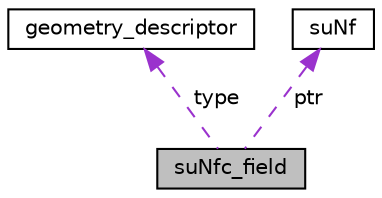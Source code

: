 digraph "suNfc_field"
{
 // LATEX_PDF_SIZE
  edge [fontname="Helvetica",fontsize="10",labelfontname="Helvetica",labelfontsize="10"];
  node [fontname="Helvetica",fontsize="10",shape=record];
  Node1 [label="suNfc_field",height=0.2,width=0.4,color="black", fillcolor="grey75", style="filled", fontcolor="black",tooltip=" "];
  Node2 -> Node1 [dir="back",color="darkorchid3",fontsize="10",style="dashed",label=" type" ];
  Node2 [label="geometry_descriptor",height=0.2,width=0.4,color="black", fillcolor="white", style="filled",URL="$df/da2/structgeometry__descriptor.html",tooltip="This struct should contain all information necessary to perform operations on the local lattice inclu..."];
  Node3 -> Node1 [dir="back",color="darkorchid3",fontsize="10",style="dashed",label=" ptr" ];
  Node3 [label="suNf",height=0.2,width=0.4,color="black", fillcolor="white", style="filled",URL="$d0/d04/structsuNf.html",tooltip=" "];
}
